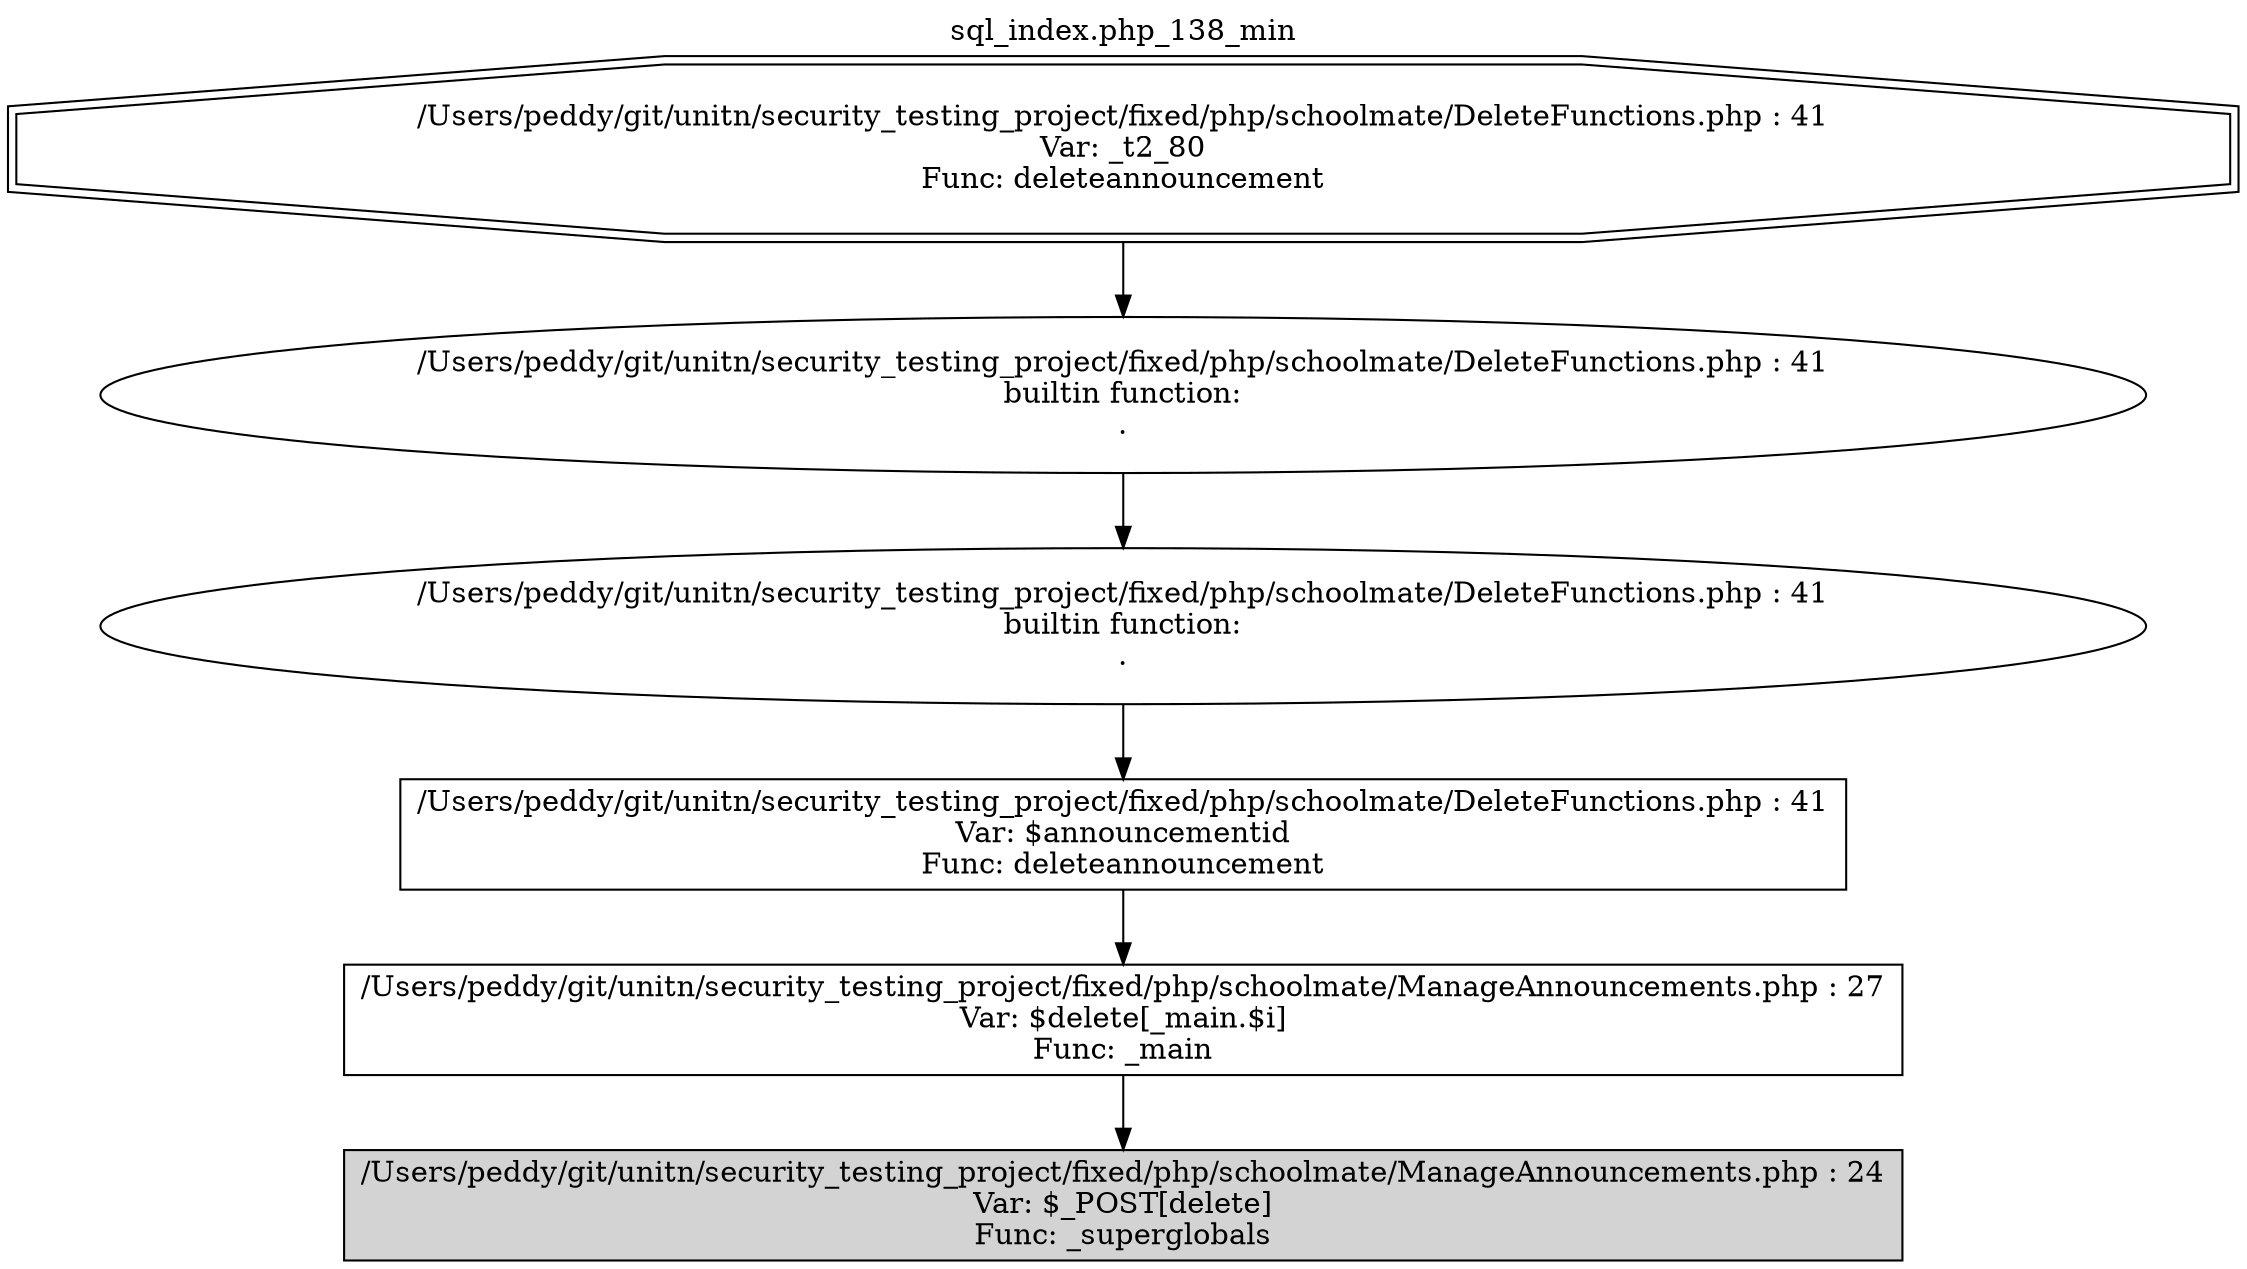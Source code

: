 digraph cfg {
  label="sql_index.php_138_min";
  labelloc=t;
  n1 [shape=doubleoctagon, label="/Users/peddy/git/unitn/security_testing_project/fixed/php/schoolmate/DeleteFunctions.php : 41\nVar: _t2_80\nFunc: deleteannouncement\n"];
  n2 [shape=ellipse, label="/Users/peddy/git/unitn/security_testing_project/fixed/php/schoolmate/DeleteFunctions.php : 41\nbuiltin function:\n.\n"];
  n3 [shape=ellipse, label="/Users/peddy/git/unitn/security_testing_project/fixed/php/schoolmate/DeleteFunctions.php : 41\nbuiltin function:\n.\n"];
  n4 [shape=box, label="/Users/peddy/git/unitn/security_testing_project/fixed/php/schoolmate/DeleteFunctions.php : 41\nVar: $announcementid\nFunc: deleteannouncement\n"];
  n5 [shape=box, label="/Users/peddy/git/unitn/security_testing_project/fixed/php/schoolmate/ManageAnnouncements.php : 27\nVar: $delete[_main.$i]\nFunc: _main\n"];
  n6 [shape=box, label="/Users/peddy/git/unitn/security_testing_project/fixed/php/schoolmate/ManageAnnouncements.php : 24\nVar: $_POST[delete]\nFunc: _superglobals\n",style=filled];
  n1 -> n2;
  n2 -> n3;
  n3 -> n4;
  n4 -> n5;
  n5 -> n6;
}
